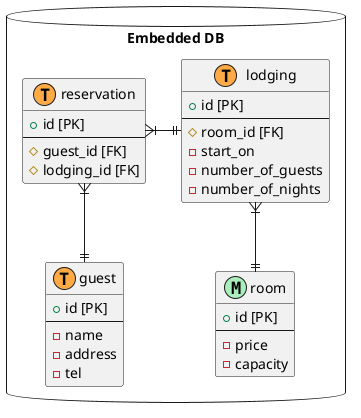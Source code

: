 @startuml

!define MASTER_MARK_COLOR AEB
!define TRANSACTION_MARK_COLOR FA4

package "Embedded DB" <<DataBase>>{
  entity "reservation" <<T, TRANSACTION_MARK_COLOR>> {
    + id [PK]
    --
    # guest_id [FK]
    # lodging_id [FK]
  }

  entity "guest" <<T, TRANSACTION_MARK_COLOR>> {
    + id [PK]
    --
    - name
    - address
    - tel
  }

  entity "lodging" <<T, TRANSACTION_MARK_COLOR>> {
    + id [PK]
    --
    # room_id [FK]
    - start_on
    - number_of_guests
    - number_of_nights
  }

  entity "room" <<M, MASTER_MARK_COLOR>> {
    + id [PK]
    --
    - price
    - capacity
  }

  reservation }|-do-|| guest
  reservation }|-ri-|| lodging
  lodging }|-do-|| room
}

@enduml